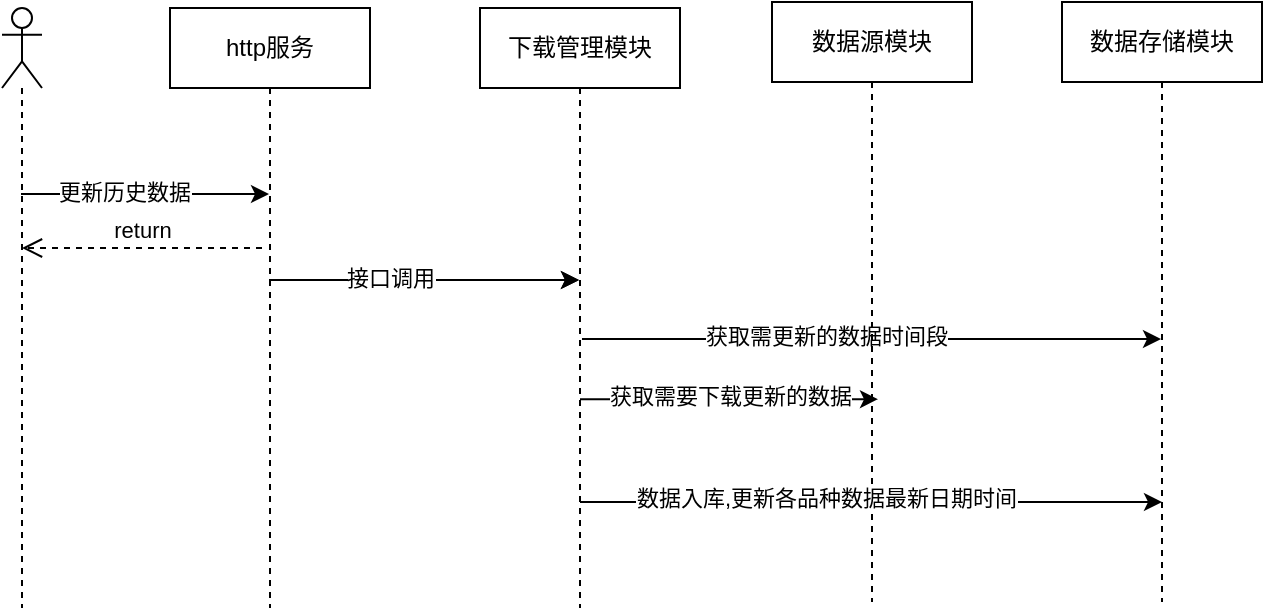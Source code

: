<mxfile>
    <diagram id="nrSVwYvvEnWhCvrclKrx" name="Page-1">
        <mxGraphModel dx="795" dy="707" grid="1" gridSize="10" guides="1" tooltips="1" connect="1" arrows="1" fold="1" page="1" pageScale="1" pageWidth="850" pageHeight="1100" math="0" shadow="0">
            <root>
                <mxCell id="0"/>
                <mxCell id="1" parent="0"/>
                <mxCell id="9" value="" style="edgeStyle=none;html=1;" edge="1" parent="1">
                    <mxGeometry relative="1" as="geometry">
                        <mxPoint x="79.5" y="163" as="sourcePoint"/>
                        <mxPoint x="203.5" y="163" as="targetPoint"/>
                    </mxGeometry>
                </mxCell>
                <mxCell id="10" value="更新历史数据" style="edgeLabel;html=1;align=center;verticalAlign=middle;resizable=0;points=[];" vertex="1" connectable="0" parent="9">
                    <mxGeometry x="-0.46" y="1" relative="1" as="geometry">
                        <mxPoint x="18" as="offset"/>
                    </mxGeometry>
                </mxCell>
                <mxCell id="2" value="" style="shape=umlLifeline;participant=umlActor;perimeter=lifelinePerimeter;whiteSpace=wrap;html=1;container=1;collapsible=0;recursiveResize=0;verticalAlign=top;spacingTop=36;outlineConnect=0;" vertex="1" parent="1">
                    <mxGeometry x="70" y="70" width="20" height="300" as="geometry"/>
                </mxCell>
                <mxCell id="3" value="http服务" style="shape=umlLifeline;perimeter=lifelinePerimeter;whiteSpace=wrap;html=1;container=1;collapsible=0;recursiveResize=0;outlineConnect=0;" vertex="1" parent="1">
                    <mxGeometry x="154" y="70" width="100" height="300" as="geometry"/>
                </mxCell>
                <mxCell id="4" value="下载管理模块" style="shape=umlLifeline;perimeter=lifelinePerimeter;whiteSpace=wrap;html=1;container=1;collapsible=0;recursiveResize=0;outlineConnect=0;" vertex="1" parent="1">
                    <mxGeometry x="309" y="70" width="100" height="300" as="geometry"/>
                </mxCell>
                <mxCell id="12" value="" style="edgeStyle=none;html=1;" edge="1" parent="4" target="4">
                    <mxGeometry relative="1" as="geometry">
                        <mxPoint x="-105.5" y="136" as="sourcePoint"/>
                        <mxPoint x="35" y="136" as="targetPoint"/>
                    </mxGeometry>
                </mxCell>
                <mxCell id="13" value="接口调用" style="edgeLabel;html=1;align=center;verticalAlign=middle;resizable=0;points=[];" vertex="1" connectable="0" parent="12">
                    <mxGeometry x="-0.46" y="1" relative="1" as="geometry">
                        <mxPoint x="18" as="offset"/>
                    </mxGeometry>
                </mxCell>
                <mxCell id="18" value="" style="edgeStyle=none;html=1;" edge="1" parent="4" target="6">
                    <mxGeometry relative="1" as="geometry">
                        <mxPoint x="51" y="165.5" as="sourcePoint"/>
                        <mxPoint x="206" y="165.5" as="targetPoint"/>
                    </mxGeometry>
                </mxCell>
                <mxCell id="20" value="获取需更新的数据时间段" style="edgeLabel;html=1;align=center;verticalAlign=middle;resizable=0;points=[];" vertex="1" connectable="0" parent="18">
                    <mxGeometry x="-0.156" y="3" relative="1" as="geometry">
                        <mxPoint y="1" as="offset"/>
                    </mxGeometry>
                </mxCell>
                <mxCell id="5" value="数据源模块" style="shape=umlLifeline;perimeter=lifelinePerimeter;whiteSpace=wrap;html=1;container=1;collapsible=0;recursiveResize=0;outlineConnect=0;" vertex="1" parent="1">
                    <mxGeometry x="455" y="67" width="100" height="300" as="geometry"/>
                </mxCell>
                <mxCell id="6" value="数据存储模块" style="shape=umlLifeline;perimeter=lifelinePerimeter;whiteSpace=wrap;html=1;container=1;collapsible=0;recursiveResize=0;outlineConnect=0;" vertex="1" parent="1">
                    <mxGeometry x="600" y="67" width="100" height="300" as="geometry"/>
                </mxCell>
                <mxCell id="16" value="return" style="html=1;verticalAlign=bottom;endArrow=open;dashed=1;endSize=8;" edge="1" parent="1" target="2">
                    <mxGeometry relative="1" as="geometry">
                        <mxPoint x="200" y="190" as="sourcePoint"/>
                        <mxPoint x="120" y="190" as="targetPoint"/>
                    </mxGeometry>
                </mxCell>
                <mxCell id="21" value="" style="edgeStyle=none;html=1;" edge="1" parent="1">
                    <mxGeometry relative="1" as="geometry">
                        <mxPoint x="203.5" y="206" as="sourcePoint"/>
                        <mxPoint x="358.5" y="206" as="targetPoint"/>
                    </mxGeometry>
                </mxCell>
                <mxCell id="22" value="接口调用" style="edgeLabel;html=1;align=center;verticalAlign=middle;resizable=0;points=[];" vertex="1" connectable="0" parent="21">
                    <mxGeometry x="-0.46" y="1" relative="1" as="geometry">
                        <mxPoint x="18" as="offset"/>
                    </mxGeometry>
                </mxCell>
                <mxCell id="23" value="" style="edgeStyle=none;html=1;entryX=0.53;entryY=0.662;entryDx=0;entryDy=0;entryPerimeter=0;" edge="1" parent="1" source="4" target="5">
                    <mxGeometry relative="1" as="geometry">
                        <mxPoint x="370" y="265.5" as="sourcePoint"/>
                        <mxPoint x="659.5" y="265.5" as="targetPoint"/>
                    </mxGeometry>
                </mxCell>
                <mxCell id="24" value="获取需要下载更新的数据" style="edgeLabel;html=1;align=center;verticalAlign=middle;resizable=0;points=[];" vertex="1" connectable="0" parent="23">
                    <mxGeometry x="-0.156" y="3" relative="1" as="geometry">
                        <mxPoint x="12" y="1" as="offset"/>
                    </mxGeometry>
                </mxCell>
                <mxCell id="25" value="" style="edgeStyle=none;html=1;" edge="1" parent="1" source="4">
                    <mxGeometry relative="1" as="geometry">
                        <mxPoint x="370" y="316.5" as="sourcePoint"/>
                        <mxPoint x="650" y="317" as="targetPoint"/>
                    </mxGeometry>
                </mxCell>
                <mxCell id="26" value="数据入库,更新各品种数据最新日期时间" style="edgeLabel;html=1;align=center;verticalAlign=middle;resizable=0;points=[];" vertex="1" connectable="0" parent="25">
                    <mxGeometry x="-0.156" y="3" relative="1" as="geometry">
                        <mxPoint y="1" as="offset"/>
                    </mxGeometry>
                </mxCell>
            </root>
        </mxGraphModel>
    </diagram>
</mxfile>